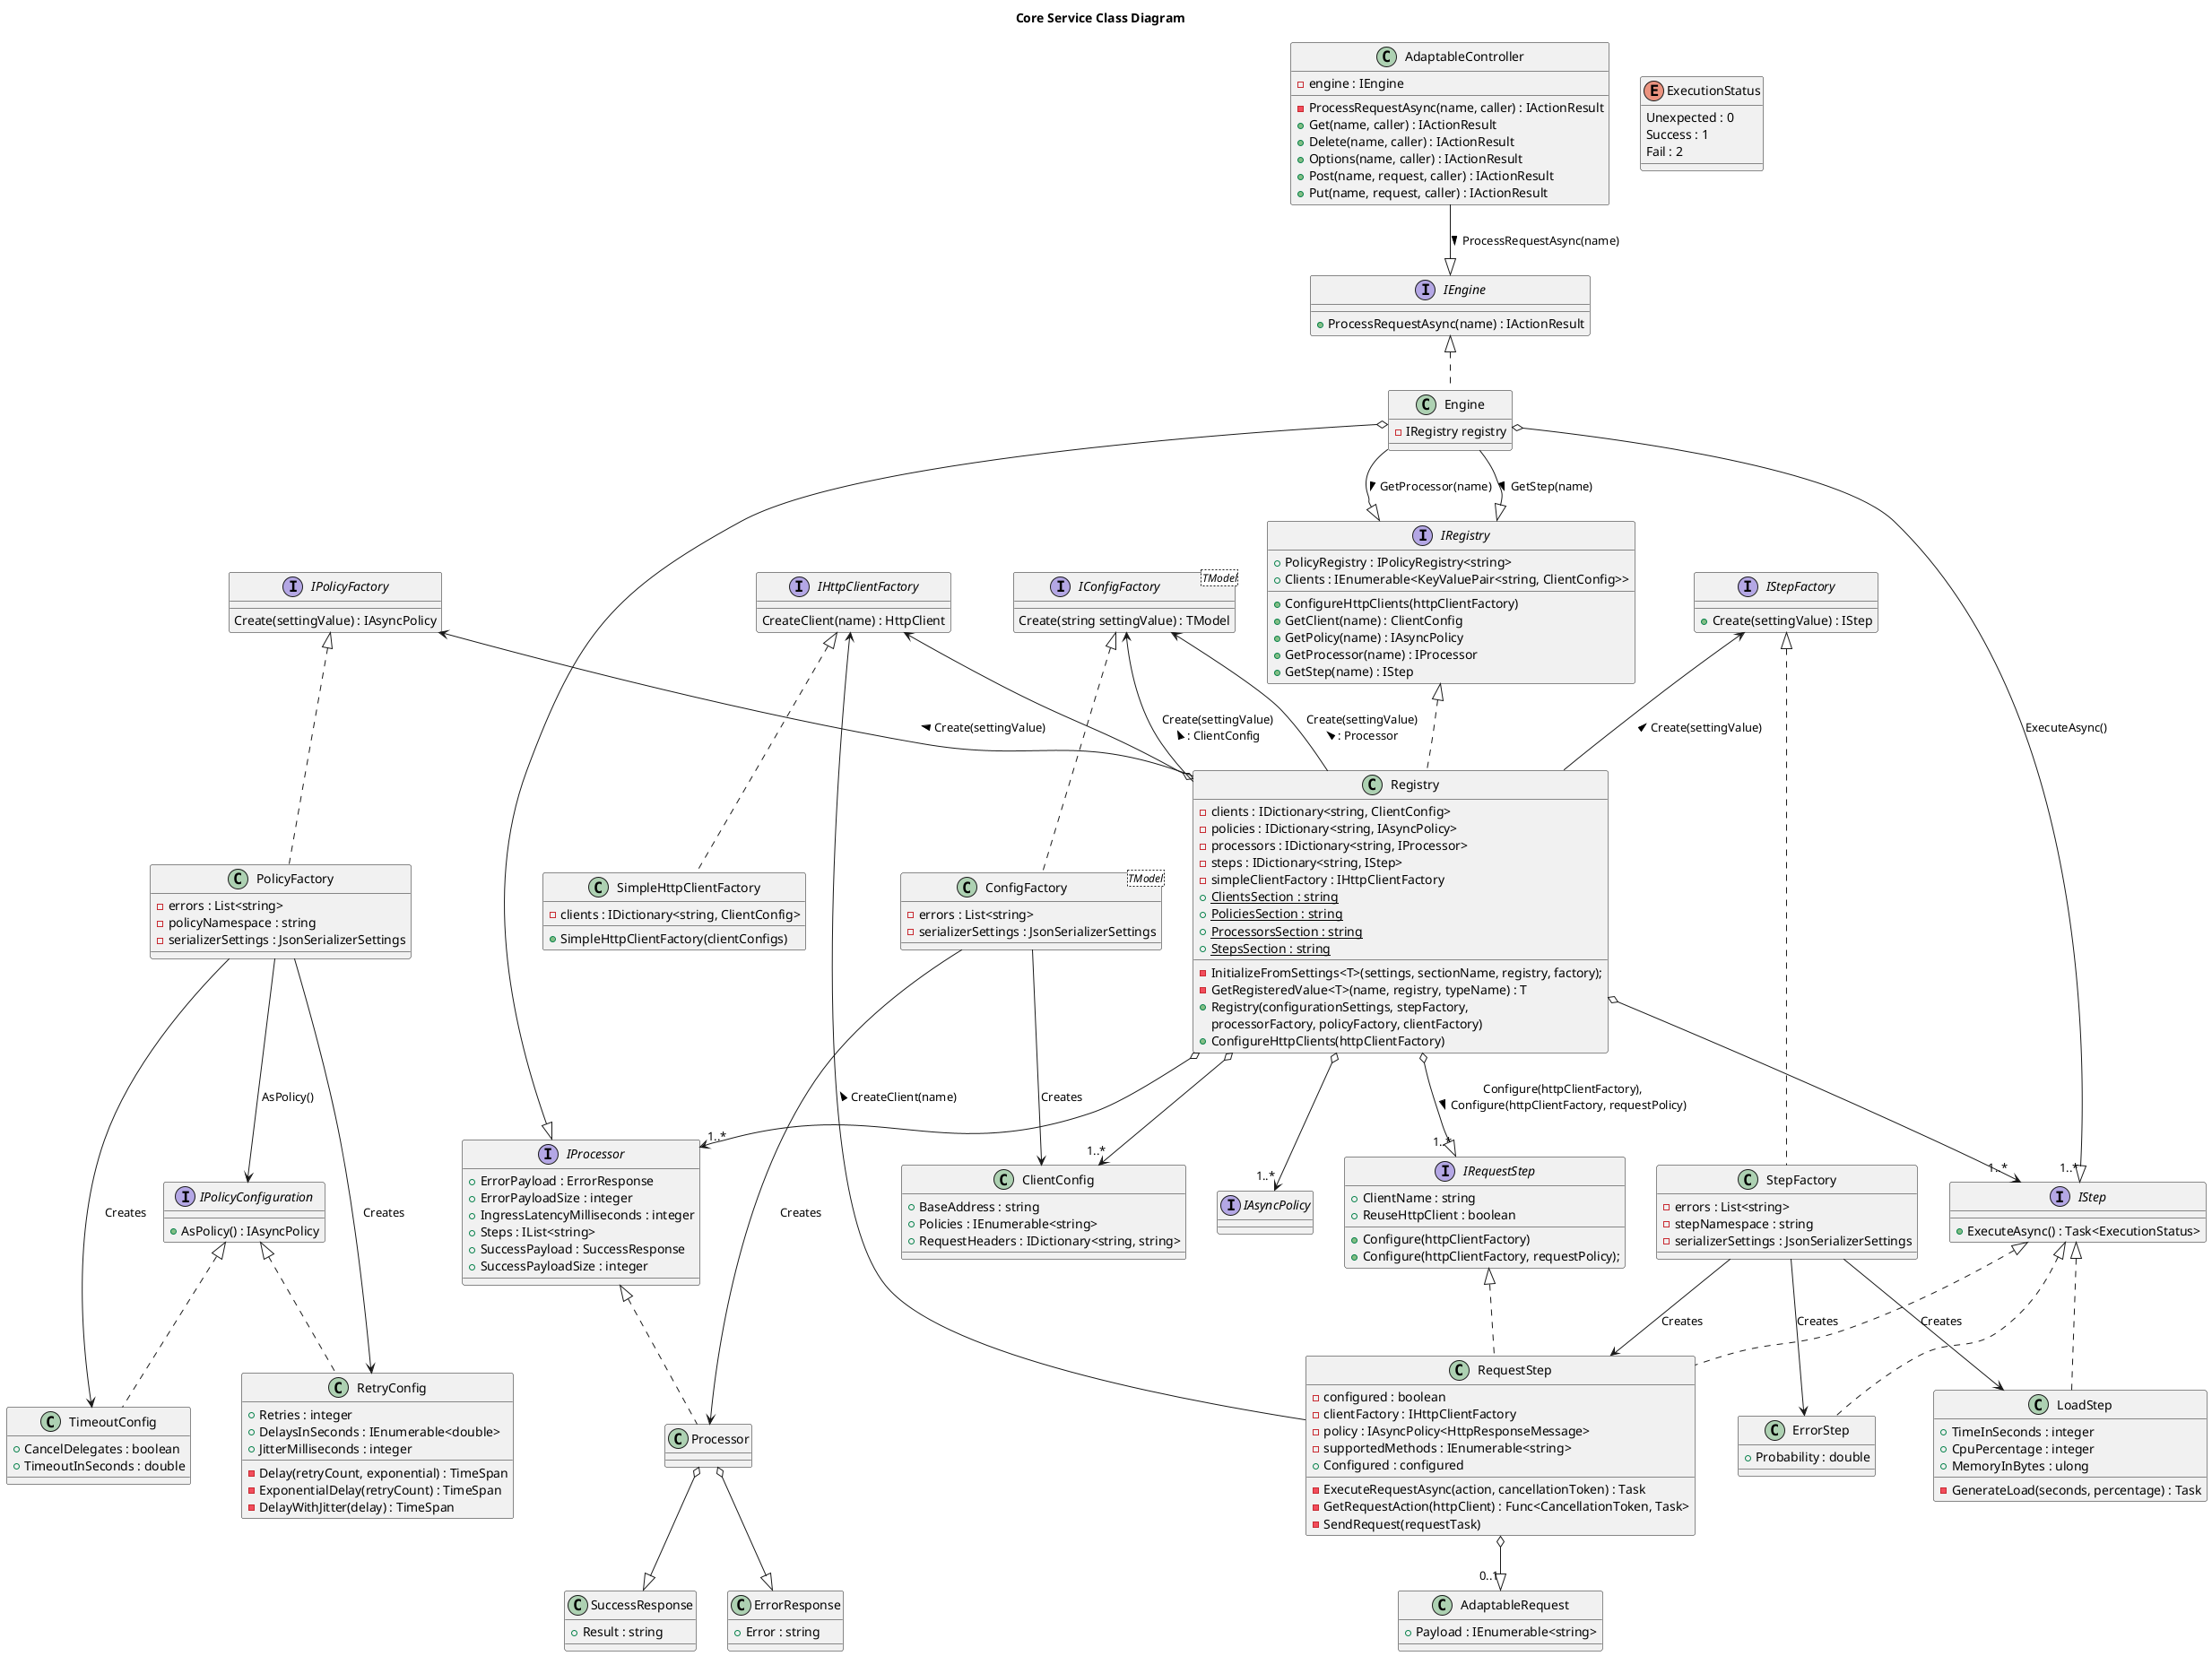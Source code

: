 @startuml
title Core Service Class Diagram

class AdaptableController {
    - engine : IEngine
    - ProcessRequestAsync(name, caller) : IActionResult
    + Get(name, caller) : IActionResult
    + Delete(name, caller) : IActionResult
    + Options(name, caller) : IActionResult
    + Post(name, request, caller) : IActionResult
    + Put(name, request, caller) : IActionResult
}

interface IEngine {
    + ProcessRequestAsync(name) : IActionResult
}

class Engine implements IEngine {
    - IRegistry registry
}

interface IRegistry {
    + PolicyRegistry : IPolicyRegistry<string>
    + Clients : IEnumerable<KeyValuePair<string, ClientConfig>>
    + ConfigureHttpClients(httpClientFactory)
    + GetClient(name) : ClientConfig
    + GetPolicy(name) : IAsyncPolicy
    + GetProcessor(name) : IProcessor
    + GetStep(name) : IStep
}

class Registry implements IRegistry {
    - clients : IDictionary<string, ClientConfig>
    - policies : IDictionary<string, IAsyncPolicy>
    - processors : IDictionary<string, IProcessor>
    - steps : IDictionary<string, IStep>
    - simpleClientFactory : IHttpClientFactory
    + {static} ClientsSection : string
    + {static} PoliciesSection : string
    + {static} ProcessorsSection : string
    + {static} StepsSection : string
    - InitializeFromSettings<T>(settings, sectionName, registry, factory);
    - GetRegisteredValue<T>(name, registry, typeName) : T
    + Registry(configurationSettings, stepFactory,
            processorFactory, policyFactory, clientFactory)
    + ConfigureHttpClients(httpClientFactory)
}


interface IHttpClientFactory {
    CreateClient(name) : HttpClient
}

class SimpleHttpClientFactory implements IHttpClientFactory {
    - clients : IDictionary<string, ClientConfig>
    + SimpleHttpClientFactory(clientConfigs)
}


interface IAsyncPolicy

interface IPolicyConfiguration {
    + AsPolicy() : IAsyncPolicy
}

class TimeoutConfig implements IPolicyConfiguration {
    + CancelDelegates : boolean
    + TimeoutInSeconds : double
}

class RetryConfig implements IPolicyConfiguration {
    + Retries : integer
    + DelaysInSeconds : IEnumerable<double>
    + JitterMilliseconds : integer
    - Delay(retryCount, exponential) : TimeSpan
    - ExponentialDelay(retryCount) : TimeSpan
    - DelayWithJitter(delay) : TimeSpan
}

interface IPolicyFactory {
    Create(settingValue) : IAsyncPolicy
}

class PolicyFactory implements IPolicyFactory {
    - errors : List<string>
    - policyNamespace : string
    - serializerSettings : JsonSerializerSettings
}


interface IConfigFactory<TModel> {
    Create(string settingValue) : TModel
}

class ConfigFactory<TModel> implements IConfigFactory {
    - errors : List<string>
    - serializerSettings : JsonSerializerSettings
}


interface IProcessor {
    + ErrorPayload : ErrorResponse
    + ErrorPayloadSize : integer
    + IngressLatencyMilliseconds : integer
    + Steps : IList<string>
    + SuccessPayload : SuccessResponse
    + SuccessPayloadSize : integer
}

Class SuccessResponse {
    + Result : string
}

Class ErrorResponse {
    + Error : string
}

class Processor implements IProcessor {
}


enum ExecutionStatus {
    Unexpected : 0
    Success : 1
    Fail : 2
}


interface IStep {
    + ExecuteAsync() : Task<ExecutionStatus>
}

interface IStepFactory {
    + Create(settingValue) : IStep
}

class StepFactory implements IStepFactory {
    - errors : List<string>
    - stepNamespace : string
    - serializerSettings : JsonSerializerSettings
}

interface IRequestStep {
    + ClientName : string
    + ReuseHttpClient : boolean
    + Configure(httpClientFactory)
    + Configure(httpClientFactory, requestPolicy);
}

class RequestStep implements IStep, IRequestStep {
    - configured : boolean
    - clientFactory : IHttpClientFactory
    - policy : IAsyncPolicy<HttpResponseMessage>
    - supportedMethods : IEnumerable<string>
    + Configured : configured
    - ExecuteRequestAsync(action, cancellationToken) : Task
    - GetRequestAction(httpClient) : Func<CancellationToken, Task>
    - SendRequest(requestTask)
}

class LoadStep implements IStep {
    + TimeInSeconds : integer
    + CpuPercentage : integer
    + MemoryInBytes : ulong
    - GenerateLoad(seconds, percentage) : Task
}

class ErrorStep implements IStep {
    + Probability : double
}

class AdaptableRequest {
    + Payload : IEnumerable<string>
}


class ClientConfig {
    + BaseAddress : string
    + Policies : IEnumerable<string>
    + RequestHeaders : IDictionary<string, string>
}


AdaptableController --|> IEngine : ProcessRequestAsync(name) >

Engine --|> IRegistry : GetProcessor(name) >
Engine o--|> IProcessor
Engine --|> IRegistry : GetStep(name) >
Engine o--|> "1..*" IStep : ExecuteAsync()

IConfigFactory <-- Registry : Create(settingValue)\n : Processor <
IConfigFactory <-- Registry : Create(settingValue)\n : ClientConfig <
IStepFactory <-- Registry : Create(settingValue) <
IPolicyFactory <-- Registry : Create(settingValue) <
IHttpClientFactory <--o Registry
Registry o--> "1..*" IStep
Registry o--> "1..*" IProcessor
Registry o--> "1..*" ClientConfig
Registry o--> "1..*" IAsyncPolicy
Registry o--|> "1..*" IRequestStep : Configure(httpClientFactory),\nConfigure(httpClientFactory, requestPolicy)  >

Processor o--|> SuccessResponse
Processor o--|> ErrorResponse

IHttpClientFactory <-- RequestStep : CreateClient(name) <
RequestStep o--|> "0..1" AdaptableRequest

ConfigFactory --> Processor : Creates
ConfigFactory --> ClientConfig : Creates
StepFactory --> RequestStep : Creates
StepFactory --> LoadStep : Creates
StepFactory --> ErrorStep : Creates

PolicyFactory --> RetryConfig : Creates
PolicyFactory --> TimeoutConfig : Creates
PolicyFactory --> IPolicyConfiguration : AsPolicy()

@enduml